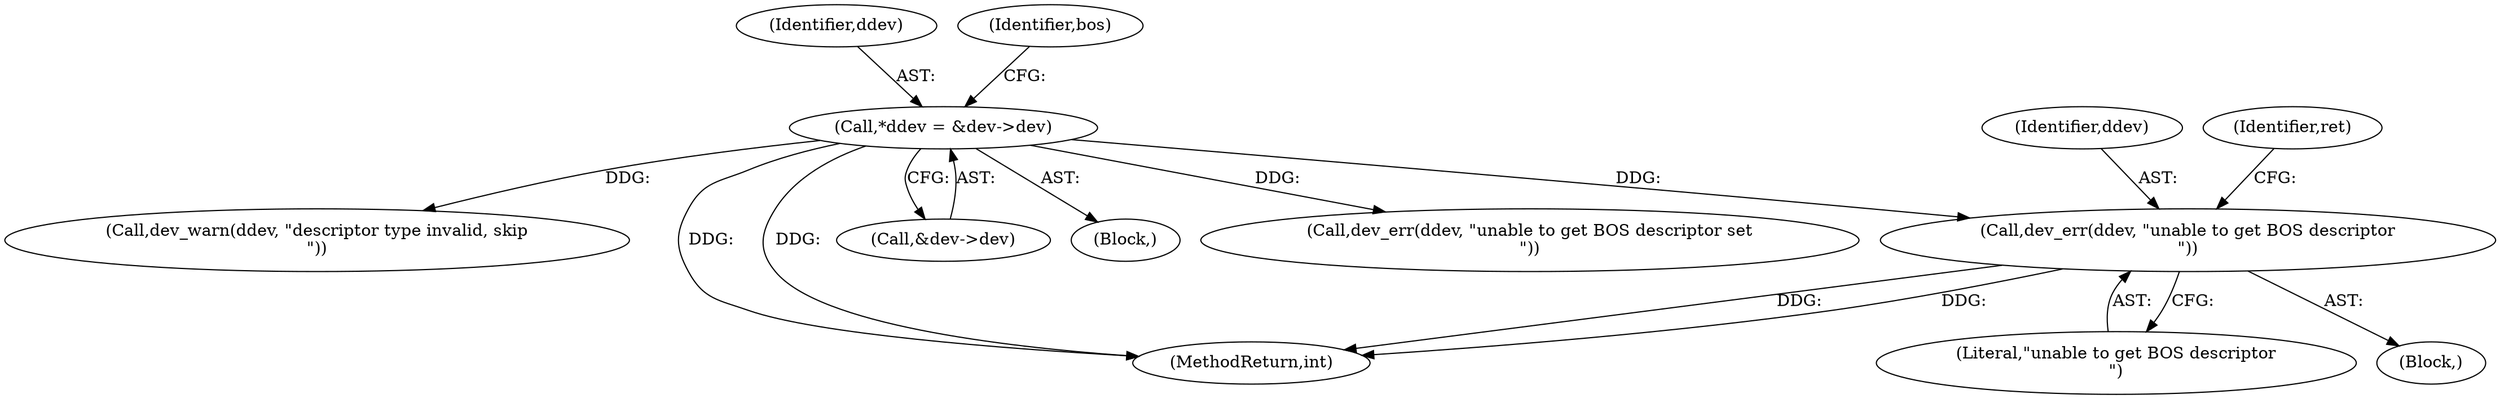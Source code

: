 digraph "0_linux_1c0edc3633b56000e18d82fc241e3995ca18a69e@pointer" {
"1000146" [label="(Call,dev_err(ddev, \"unable to get BOS descriptor\n\"))"];
"1000107" [label="(Call,*ddev = &dev->dev)"];
"1000108" [label="(Identifier,ddev)"];
"1000105" [label="(Block,)"];
"1000147" [label="(Identifier,ddev)"];
"1000238" [label="(Call,dev_err(ddev, \"unable to get BOS descriptor set\n\"))"];
"1000145" [label="(Block,)"];
"1000151" [label="(Identifier,ret)"];
"1000148" [label="(Literal,\"unable to get BOS descriptor\n\")"];
"1000107" [label="(Call,*ddev = &dev->dev)"];
"1000309" [label="(Call,dev_warn(ddev, \"descriptor type invalid, skip\n\"))"];
"1000383" [label="(MethodReturn,int)"];
"1000109" [label="(Call,&dev->dev)"];
"1000122" [label="(Identifier,bos)"];
"1000146" [label="(Call,dev_err(ddev, \"unable to get BOS descriptor\n\"))"];
"1000146" -> "1000145"  [label="AST: "];
"1000146" -> "1000148"  [label="CFG: "];
"1000147" -> "1000146"  [label="AST: "];
"1000148" -> "1000146"  [label="AST: "];
"1000151" -> "1000146"  [label="CFG: "];
"1000146" -> "1000383"  [label="DDG: "];
"1000146" -> "1000383"  [label="DDG: "];
"1000107" -> "1000146"  [label="DDG: "];
"1000107" -> "1000105"  [label="AST: "];
"1000107" -> "1000109"  [label="CFG: "];
"1000108" -> "1000107"  [label="AST: "];
"1000109" -> "1000107"  [label="AST: "];
"1000122" -> "1000107"  [label="CFG: "];
"1000107" -> "1000383"  [label="DDG: "];
"1000107" -> "1000383"  [label="DDG: "];
"1000107" -> "1000238"  [label="DDG: "];
"1000107" -> "1000309"  [label="DDG: "];
}
